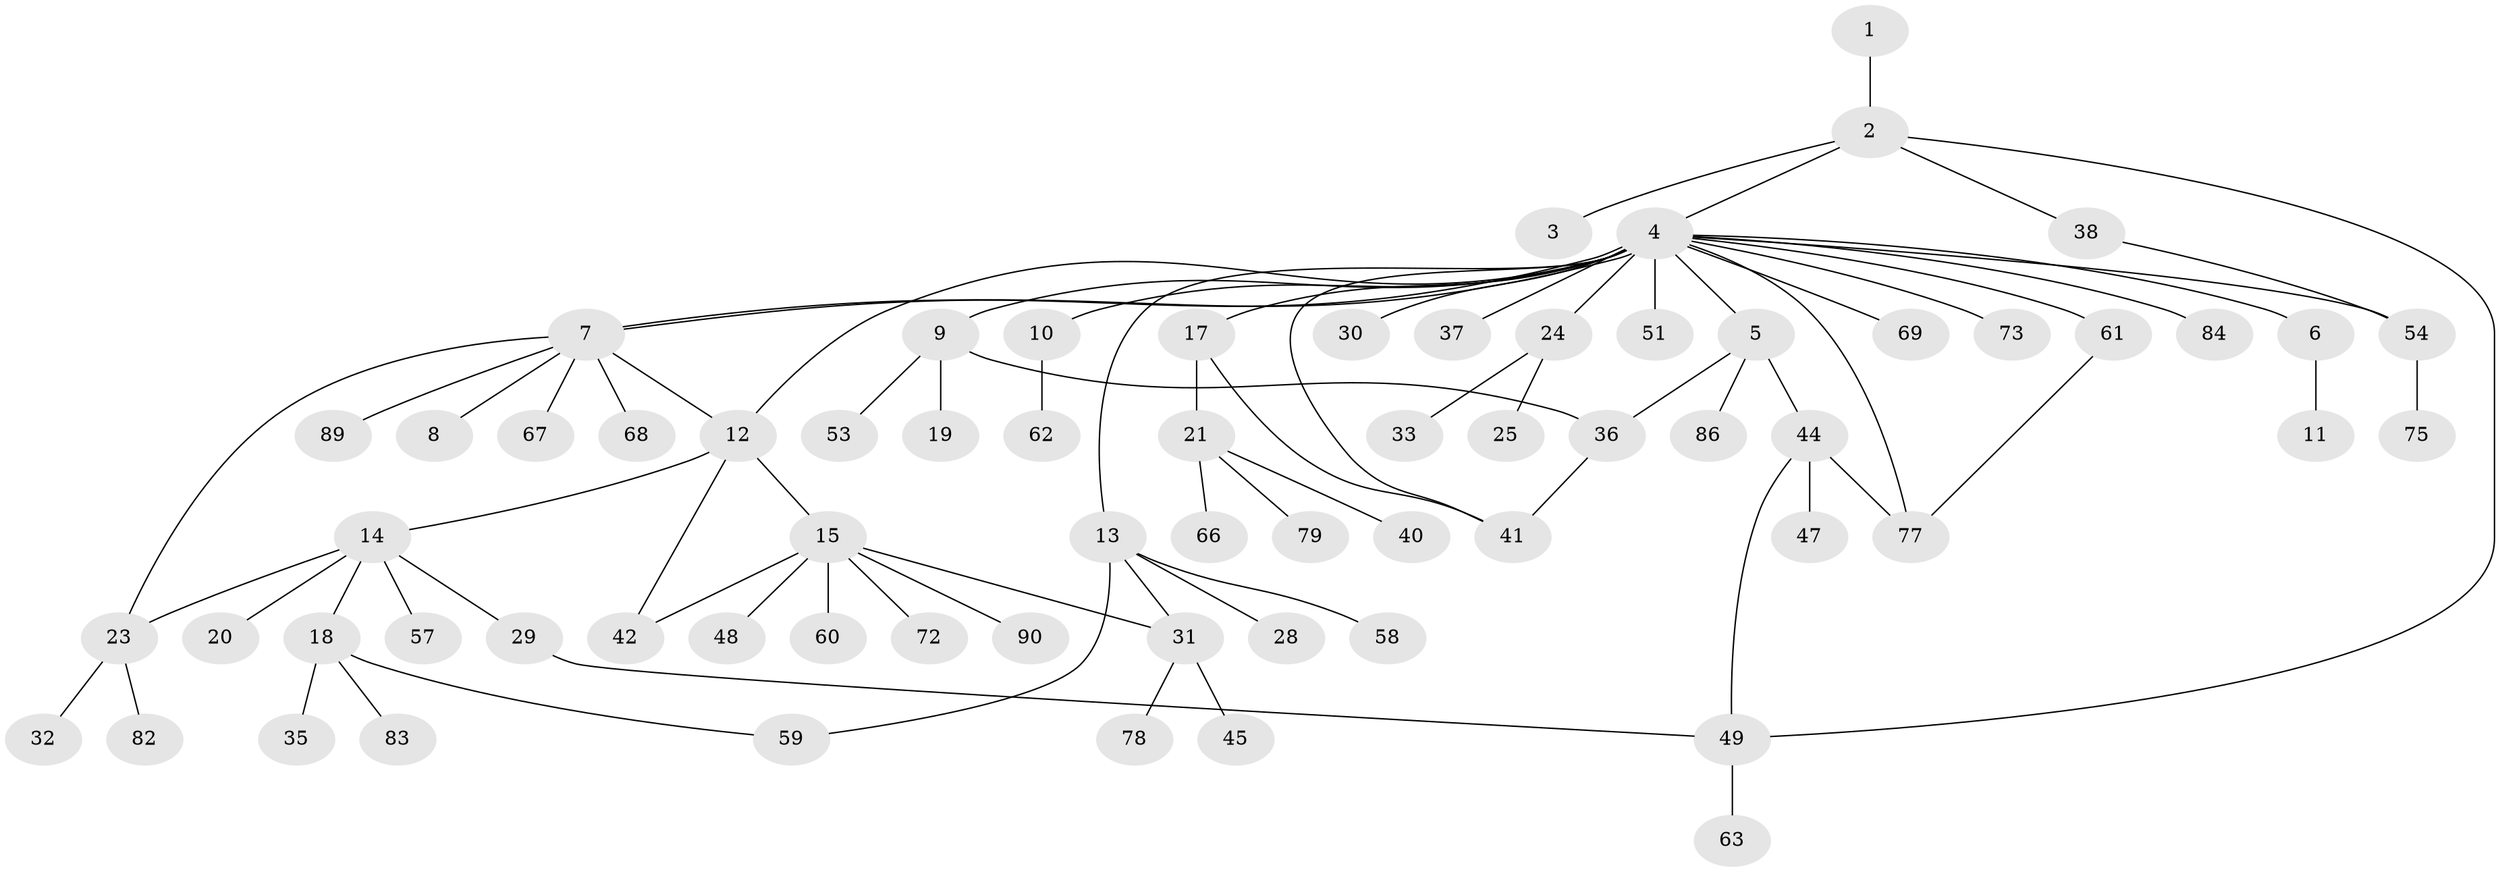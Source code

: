 // original degree distribution, {1: 0.5777777777777777, 6: 0.03333333333333333, 23: 0.011111111111111112, 5: 0.07777777777777778, 2: 0.15555555555555556, 9: 0.011111111111111112, 3: 0.07777777777777778, 8: 0.011111111111111112, 4: 0.044444444444444446}
// Generated by graph-tools (version 1.1) at 2025/41/03/06/25 10:41:46]
// undirected, 67 vertices, 80 edges
graph export_dot {
graph [start="1"]
  node [color=gray90,style=filled];
  1;
  2 [super="+50"];
  3;
  4 [super="+76"];
  5 [super="+16"];
  6;
  7 [super="+64"];
  8;
  9 [super="+70"];
  10 [super="+71"];
  11;
  12 [super="+27"];
  13 [super="+46"];
  14 [super="+26"];
  15 [super="+22"];
  17;
  18 [super="+52"];
  19;
  20;
  21 [super="+85"];
  23 [super="+74"];
  24 [super="+39"];
  25;
  28;
  29;
  30;
  31;
  32 [super="+34"];
  33;
  35 [super="+88"];
  36;
  37 [super="+87"];
  38 [super="+56"];
  40;
  41 [super="+43"];
  42;
  44 [super="+81"];
  45 [super="+80"];
  47;
  48;
  49 [super="+65"];
  51;
  53;
  54 [super="+55"];
  57;
  58;
  59;
  60;
  61;
  62;
  63;
  66;
  67;
  68;
  69;
  72;
  73;
  75;
  77;
  78;
  79;
  82;
  83;
  84;
  86;
  89;
  90;
  1 -- 2;
  2 -- 3;
  2 -- 4;
  2 -- 38;
  2 -- 49;
  4 -- 5;
  4 -- 6;
  4 -- 7;
  4 -- 7;
  4 -- 9;
  4 -- 10;
  4 -- 12;
  4 -- 13;
  4 -- 17;
  4 -- 24;
  4 -- 30;
  4 -- 37;
  4 -- 41;
  4 -- 51;
  4 -- 54 [weight=2];
  4 -- 61;
  4 -- 69;
  4 -- 73;
  4 -- 77;
  4 -- 84;
  5 -- 36;
  5 -- 44;
  5 -- 86;
  6 -- 11;
  7 -- 8;
  7 -- 12;
  7 -- 23;
  7 -- 67;
  7 -- 68;
  7 -- 89;
  9 -- 19;
  9 -- 36;
  9 -- 53;
  10 -- 62;
  12 -- 14;
  12 -- 15;
  12 -- 42;
  13 -- 28;
  13 -- 31;
  13 -- 58;
  13 -- 59;
  14 -- 18;
  14 -- 20;
  14 -- 23;
  14 -- 29;
  14 -- 57;
  15 -- 42;
  15 -- 60;
  15 -- 72;
  15 -- 90;
  15 -- 48;
  15 -- 31;
  17 -- 21;
  17 -- 41;
  18 -- 35;
  18 -- 59;
  18 -- 83;
  21 -- 40;
  21 -- 66;
  21 -- 79;
  23 -- 32;
  23 -- 82;
  24 -- 25;
  24 -- 33;
  29 -- 49;
  31 -- 45;
  31 -- 78;
  36 -- 41;
  38 -- 54;
  44 -- 47;
  44 -- 49;
  44 -- 77;
  49 -- 63;
  54 -- 75;
  61 -- 77;
}
